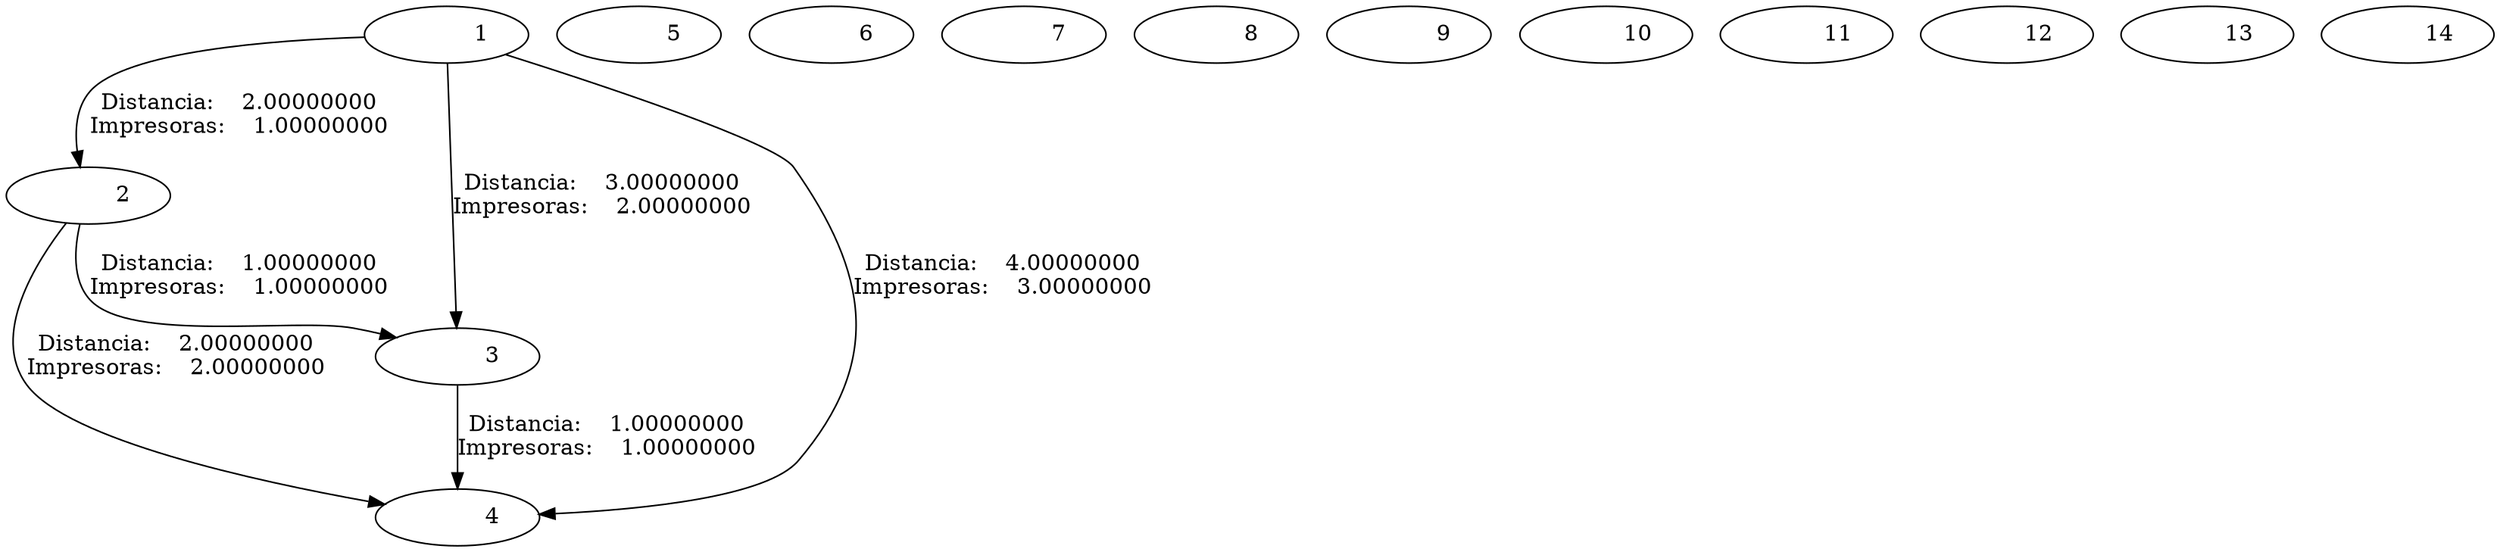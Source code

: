  digraph g {
 NODO1                [label="           1 "]
 NODO2                [label="           2 "]
 NODO3                [label="           3 "]
 NODO4                [label="           4 "]
 NODO5                [label="           5 "]
 NODO6                [label="           6 "]
 NODO7                [label="           7 "]
 NODO8                [label="           8 "]
 NODO9                [label="           9 "]
 NODO10               [label="          10 "]
 NODO11               [label="          11 "]
 NODO12               [label="          12 "]
 NODO13               [label="          13 "]
 NODO14               [label="          14 "]
 NODO1                -> NODO2                [label="Distancia:    2.00000000     \nImpresoras:    1.00000000     "]
 NODO1                -> NODO3                [label="Distancia:    3.00000000     \nImpresoras:    2.00000000     "]
 NODO1                -> NODO4                [label="Distancia:    4.00000000     \nImpresoras:    3.00000000     "]
 NODO2                -> NODO3                [label="Distancia:    1.00000000     \nImpresoras:    1.00000000     "]
 NODO2                -> NODO4                [label="Distancia:    2.00000000     \nImpresoras:    2.00000000     "]
 NODO3                -> NODO4                [label="Distancia:    1.00000000     \nImpresoras:    1.00000000     "]
 }
